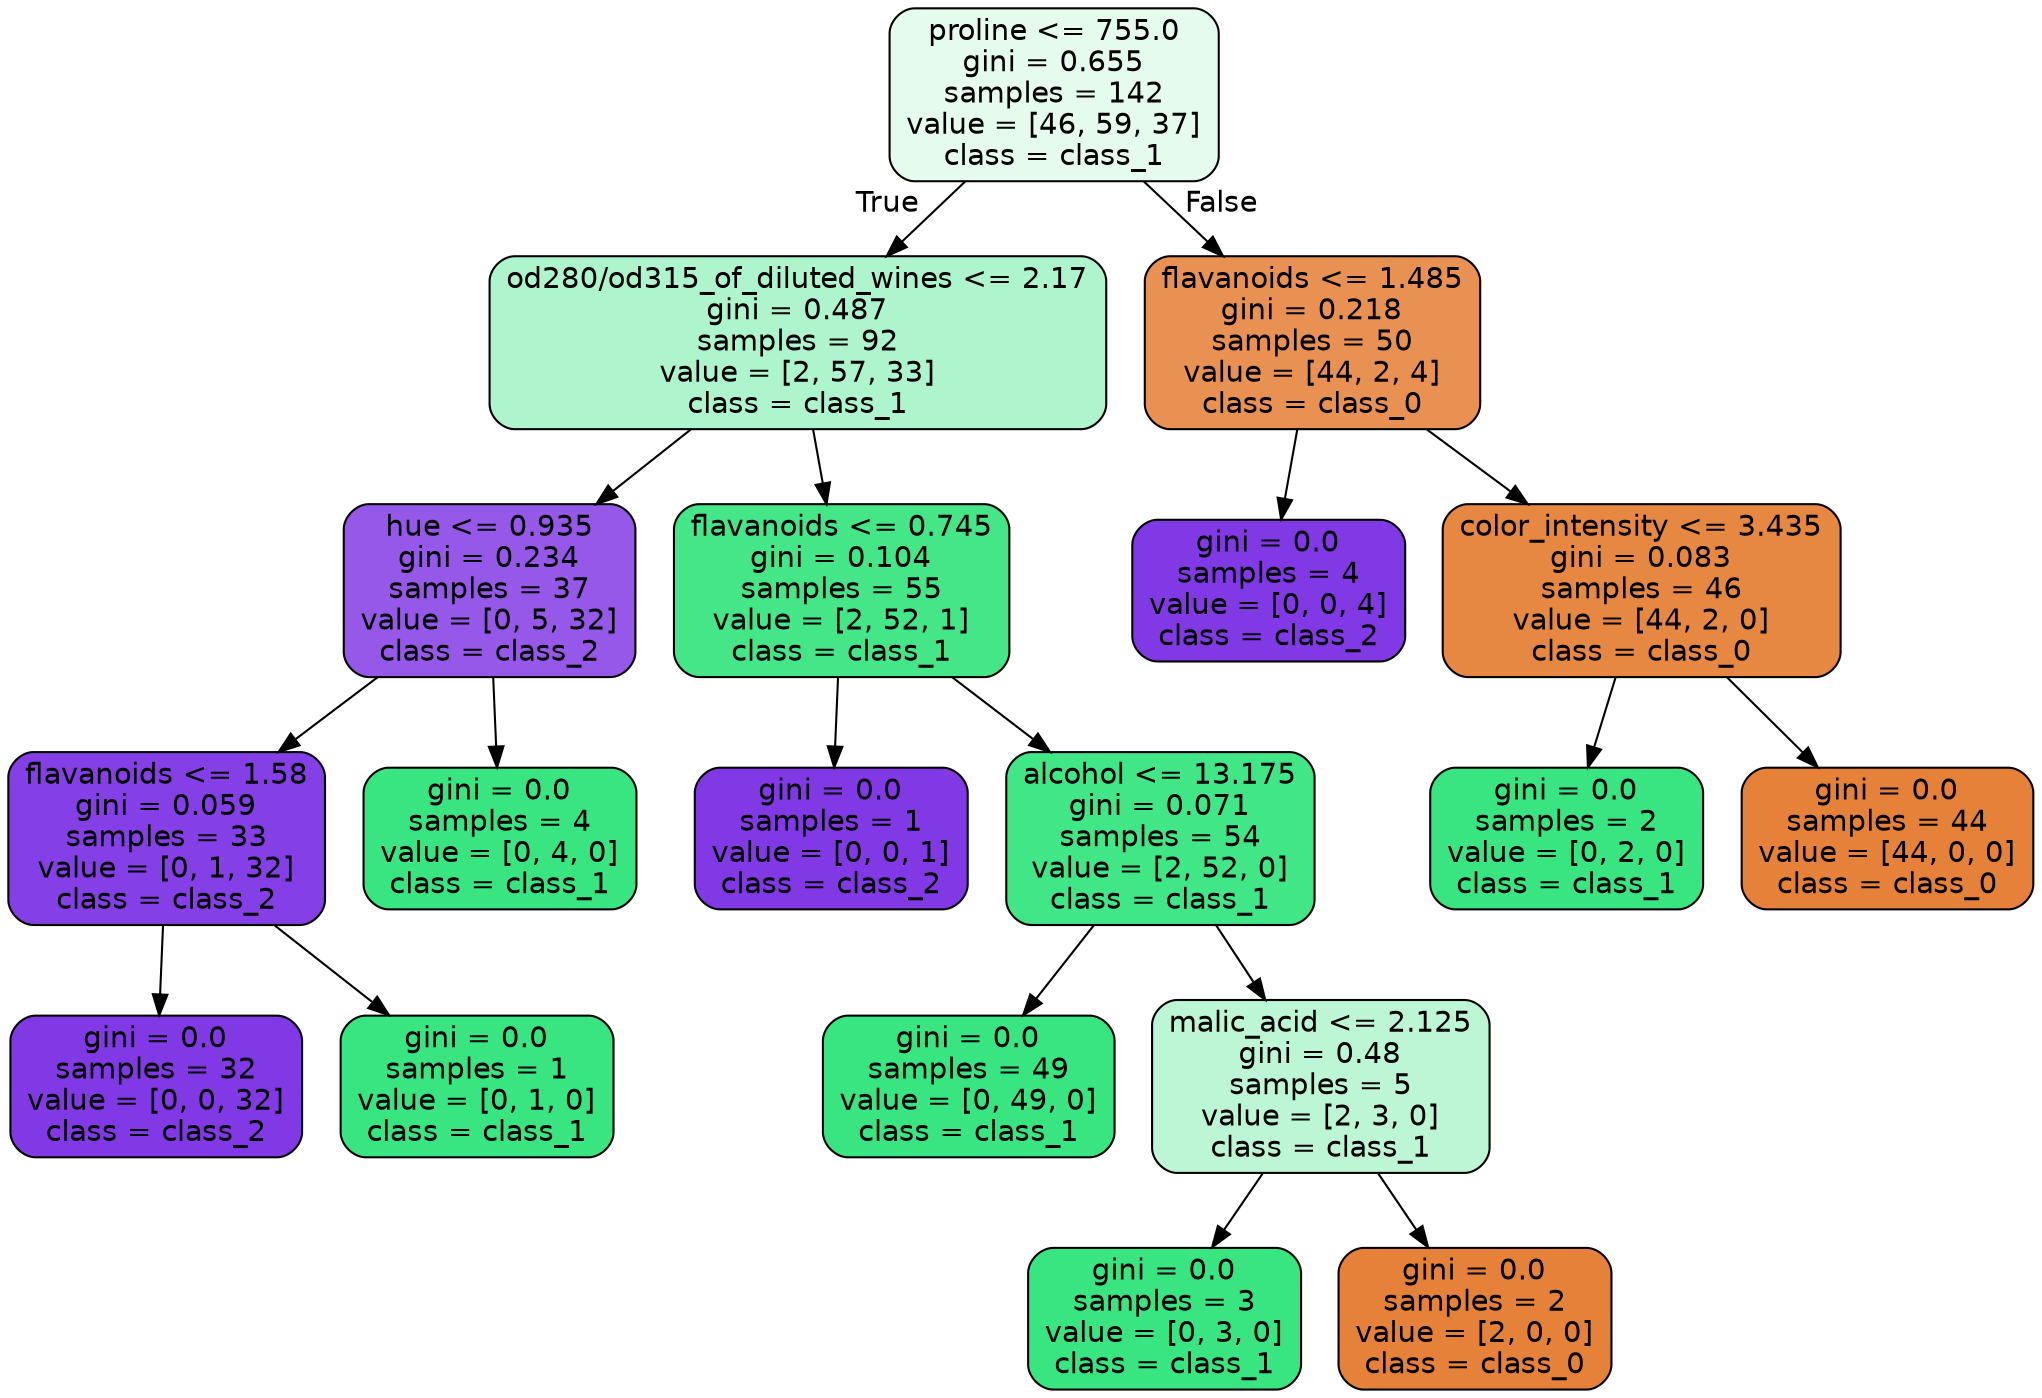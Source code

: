 digraph Tree {
node [shape=box, style="filled, rounded", color="black", fontname=helvetica] ;
edge [fontname=helvetica] ;
0 [label="proline <= 755.0\ngini = 0.655\nsamples = 142\nvalue = [46, 59, 37]\nclass = class_1", fillcolor="#e4fbee"] ;
1 [label="od280/od315_of_diluted_wines <= 2.17\ngini = 0.487\nsamples = 92\nvalue = [2, 57, 33]\nclass = class_1", fillcolor="#aef4cc"] ;
0 -> 1 [labeldistance=2.5, labelangle=45, headlabel="True"] ;
2 [label="hue <= 0.935\ngini = 0.234\nsamples = 37\nvalue = [0, 5, 32]\nclass = class_2", fillcolor="#9558e9"] ;
1 -> 2 ;
3 [label="flavanoids <= 1.58\ngini = 0.059\nsamples = 33\nvalue = [0, 1, 32]\nclass = class_2", fillcolor="#853fe6"] ;
2 -> 3 ;
4 [label="gini = 0.0\nsamples = 32\nvalue = [0, 0, 32]\nclass = class_2", fillcolor="#8139e5"] ;
3 -> 4 ;
5 [label="gini = 0.0\nsamples = 1\nvalue = [0, 1, 0]\nclass = class_1", fillcolor="#39e581"] ;
3 -> 5 ;
6 [label="gini = 0.0\nsamples = 4\nvalue = [0, 4, 0]\nclass = class_1", fillcolor="#39e581"] ;
2 -> 6 ;
7 [label="flavanoids <= 0.745\ngini = 0.104\nsamples = 55\nvalue = [2, 52, 1]\nclass = class_1", fillcolor="#44e688"] ;
1 -> 7 ;
8 [label="gini = 0.0\nsamples = 1\nvalue = [0, 0, 1]\nclass = class_2", fillcolor="#8139e5"] ;
7 -> 8 ;
9 [label="alcohol <= 13.175\ngini = 0.071\nsamples = 54\nvalue = [2, 52, 0]\nclass = class_1", fillcolor="#41e686"] ;
7 -> 9 ;
10 [label="gini = 0.0\nsamples = 49\nvalue = [0, 49, 0]\nclass = class_1", fillcolor="#39e581"] ;
9 -> 10 ;
11 [label="malic_acid <= 2.125\ngini = 0.48\nsamples = 5\nvalue = [2, 3, 0]\nclass = class_1", fillcolor="#bdf6d5"] ;
9 -> 11 ;
12 [label="gini = 0.0\nsamples = 3\nvalue = [0, 3, 0]\nclass = class_1", fillcolor="#39e581"] ;
11 -> 12 ;
13 [label="gini = 0.0\nsamples = 2\nvalue = [2, 0, 0]\nclass = class_0", fillcolor="#e58139"] ;
11 -> 13 ;
14 [label="flavanoids <= 1.485\ngini = 0.218\nsamples = 50\nvalue = [44, 2, 4]\nclass = class_0", fillcolor="#e89153"] ;
0 -> 14 [labeldistance=2.5, labelangle=-45, headlabel="False"] ;
15 [label="gini = 0.0\nsamples = 4\nvalue = [0, 0, 4]\nclass = class_2", fillcolor="#8139e5"] ;
14 -> 15 ;
16 [label="color_intensity <= 3.435\ngini = 0.083\nsamples = 46\nvalue = [44, 2, 0]\nclass = class_0", fillcolor="#e68742"] ;
14 -> 16 ;
17 [label="gini = 0.0\nsamples = 2\nvalue = [0, 2, 0]\nclass = class_1", fillcolor="#39e581"] ;
16 -> 17 ;
18 [label="gini = 0.0\nsamples = 44\nvalue = [44, 0, 0]\nclass = class_0", fillcolor="#e58139"] ;
16 -> 18 ;
}